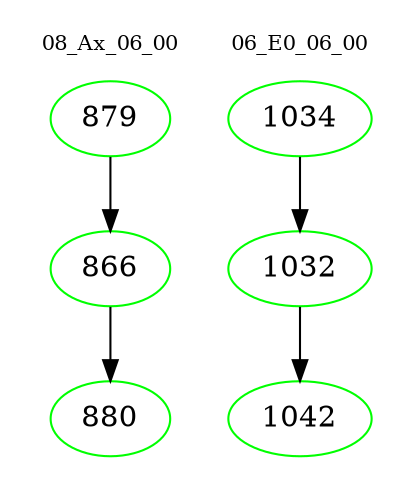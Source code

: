 digraph{
subgraph cluster_0 {
color = white
label = "08_Ax_06_00";
fontsize=10;
T0_879 [label="879", color="green"]
T0_879 -> T0_866 [color="black"]
T0_866 [label="866", color="green"]
T0_866 -> T0_880 [color="black"]
T0_880 [label="880", color="green"]
}
subgraph cluster_1 {
color = white
label = "06_E0_06_00";
fontsize=10;
T1_1034 [label="1034", color="green"]
T1_1034 -> T1_1032 [color="black"]
T1_1032 [label="1032", color="green"]
T1_1032 -> T1_1042 [color="black"]
T1_1042 [label="1042", color="green"]
}
}
